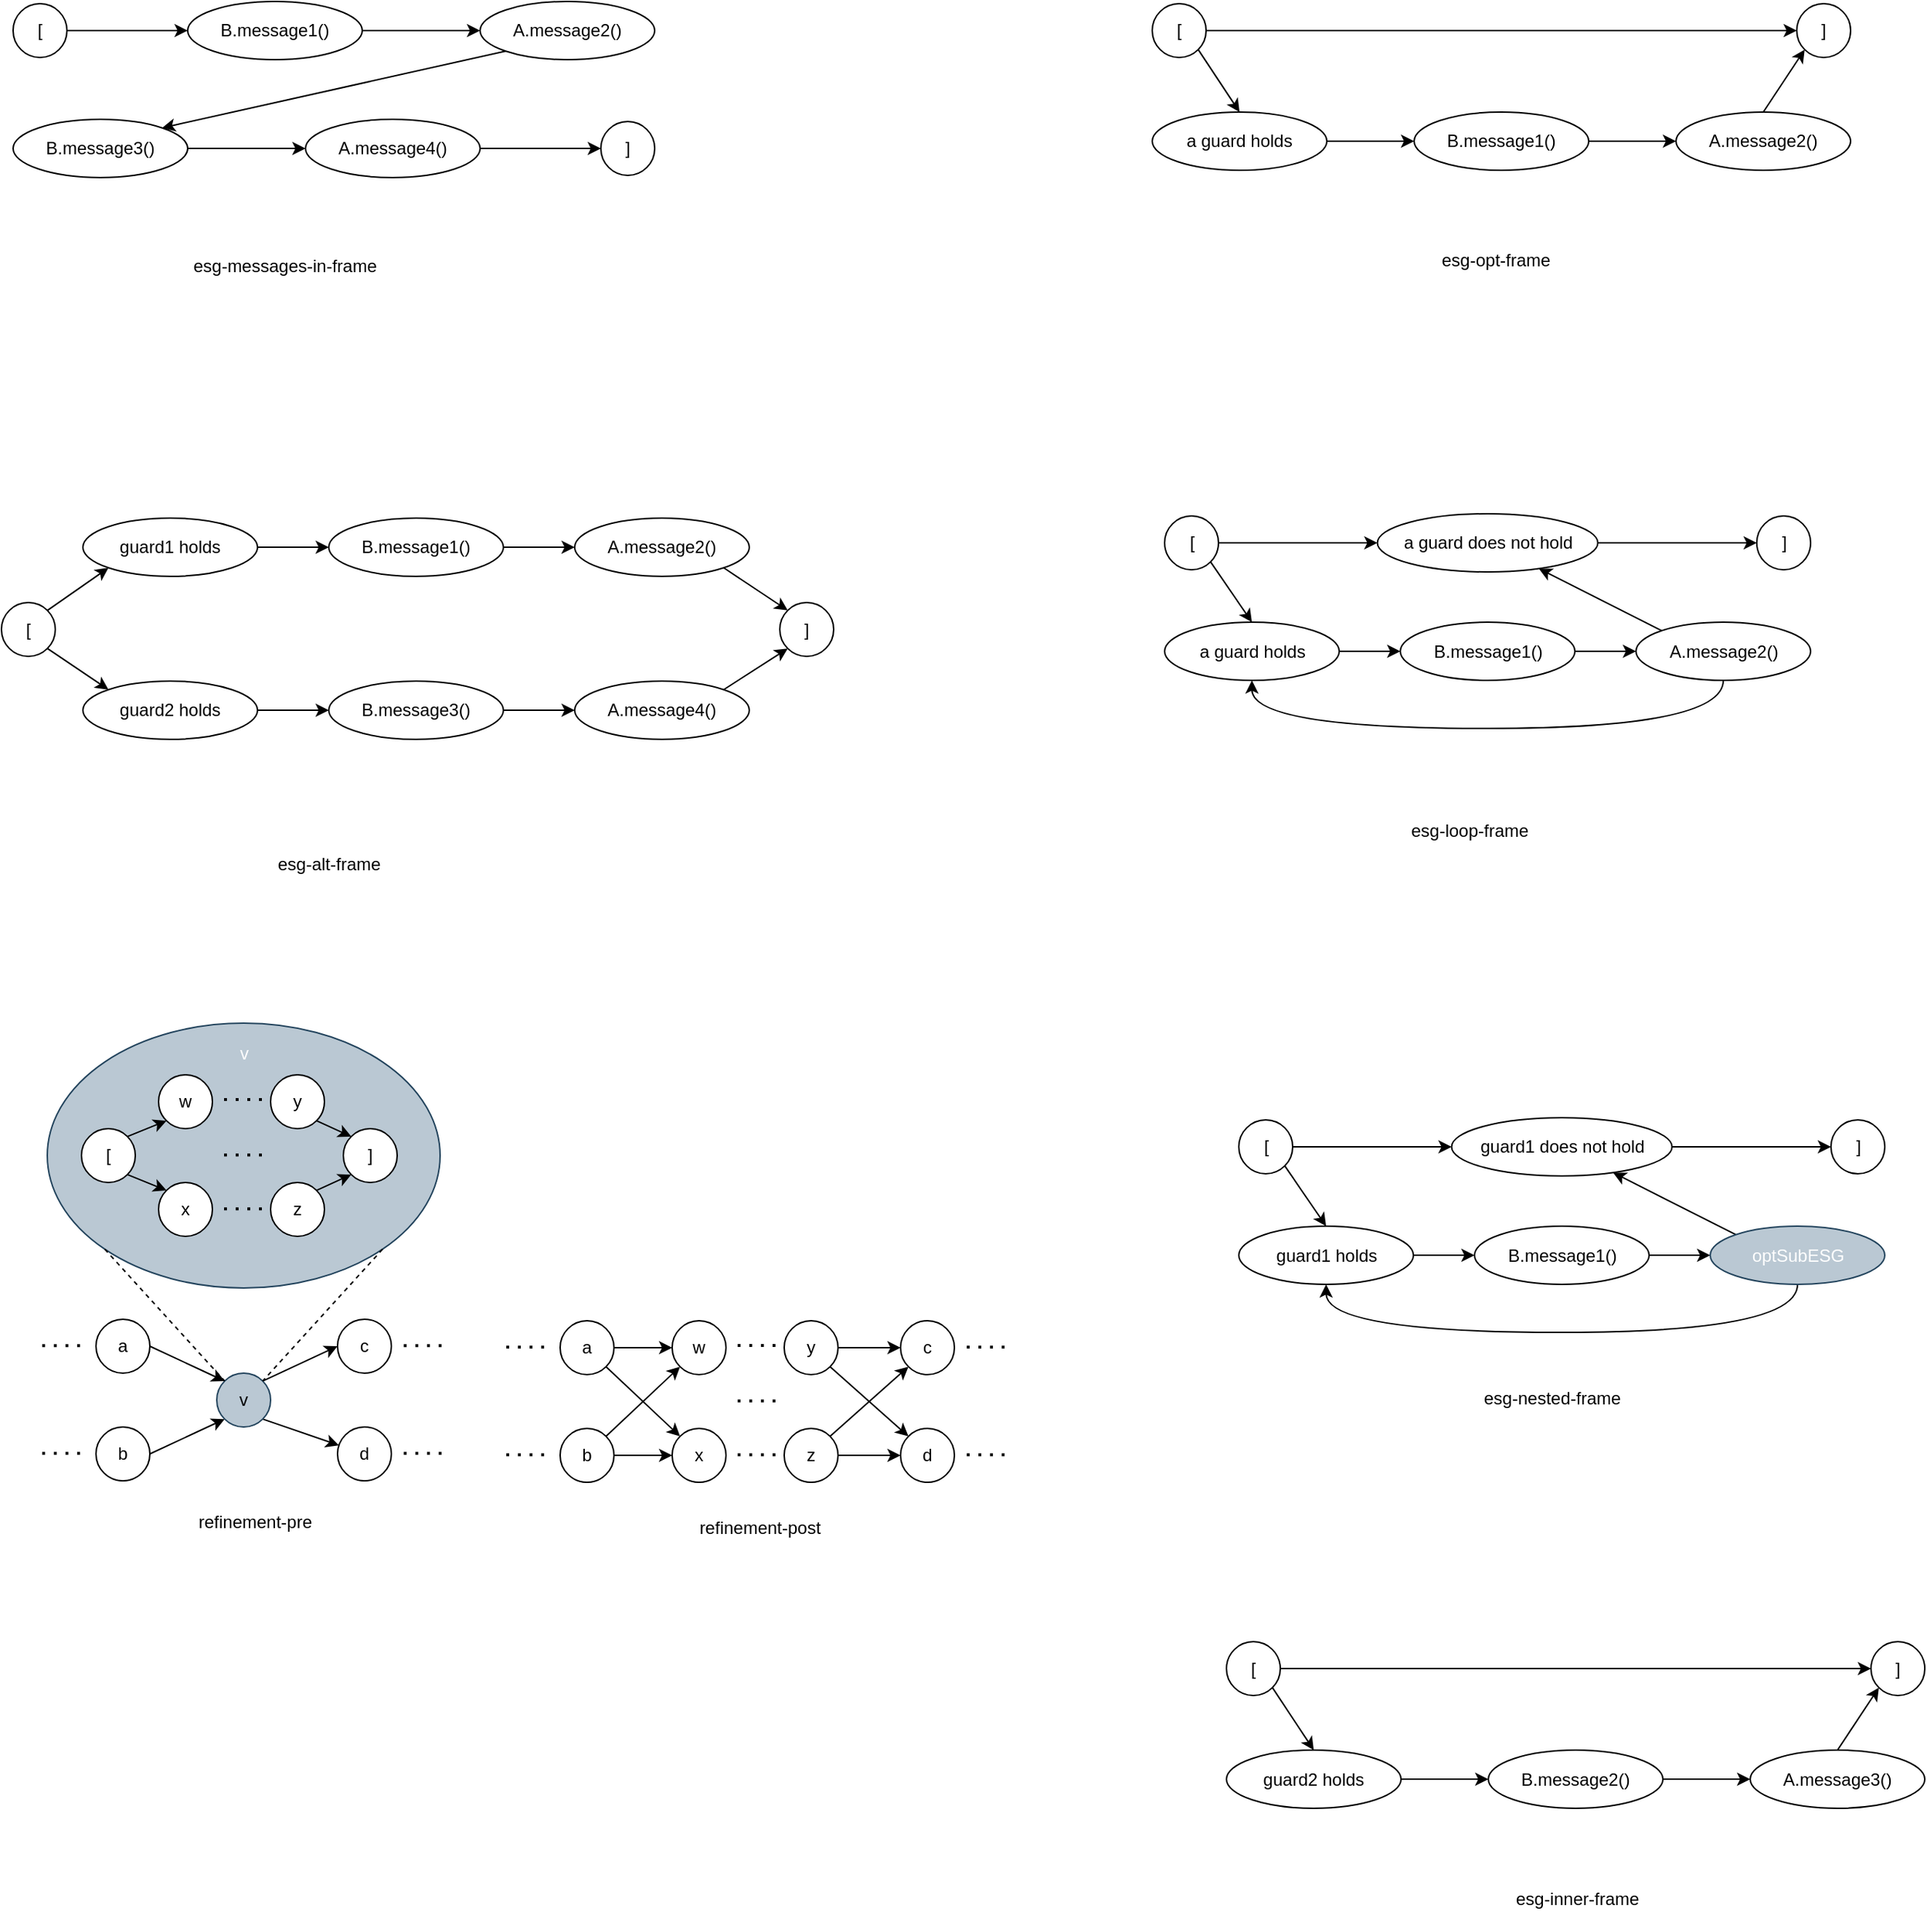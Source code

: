 <mxfile version="20.6.0" type="google"><diagram id="xDe2msgNPEMaQpunB0hj" name="Page-1"><mxGraphModel grid="0" page="1" gridSize="10" guides="1" tooltips="1" connect="1" arrows="1" fold="1" pageScale="1" pageWidth="827" pageHeight="1169" math="0" shadow="0"><root><mxCell id="0"/><mxCell id="1" parent="0"/><mxCell id="d-t4QXjtWdNlROZy9Fkx-116" value="" style="ellipse;whiteSpace=wrap;html=1;fillColor=#bac8d3;strokeColor=#23445d;" vertex="1" parent="1"><mxGeometry x="70.5" y="792" width="270" height="182" as="geometry"/></mxCell><mxCell id="d-t4QXjtWdNlROZy9Fkx-3" value="" style="edgeStyle=orthogonalEdgeStyle;rounded=0;orthogonalLoop=1;jettySize=auto;html=1;" edge="1" parent="1" source="d-t4QXjtWdNlROZy9Fkx-1" target="d-t4QXjtWdNlROZy9Fkx-2"><mxGeometry relative="1" as="geometry"/></mxCell><mxCell id="d-t4QXjtWdNlROZy9Fkx-1" value="B.message1()" style="ellipse;whiteSpace=wrap;html=1;" vertex="1" parent="1"><mxGeometry x="167" y="90" width="120" height="40" as="geometry"/></mxCell><mxCell id="d-t4QXjtWdNlROZy9Fkx-12" style="rounded=0;orthogonalLoop=1;jettySize=auto;html=1;exitX=0;exitY=1;exitDx=0;exitDy=0;entryX=1;entryY=0;entryDx=0;entryDy=0;" edge="1" parent="1" source="d-t4QXjtWdNlROZy9Fkx-2" target="d-t4QXjtWdNlROZy9Fkx-7"><mxGeometry relative="1" as="geometry"/></mxCell><mxCell id="d-t4QXjtWdNlROZy9Fkx-2" value="A.message2()" style="ellipse;whiteSpace=wrap;html=1;" vertex="1" parent="1"><mxGeometry x="368" y="90" width="120" height="40" as="geometry"/></mxCell><mxCell id="d-t4QXjtWdNlROZy9Fkx-10" value="" style="edgeStyle=orthogonalEdgeStyle;rounded=0;orthogonalLoop=1;jettySize=auto;html=1;" edge="1" parent="1" source="d-t4QXjtWdNlROZy9Fkx-7" target="d-t4QXjtWdNlROZy9Fkx-8"><mxGeometry relative="1" as="geometry"/></mxCell><mxCell id="d-t4QXjtWdNlROZy9Fkx-7" value="B.message3()" style="ellipse;whiteSpace=wrap;html=1;" vertex="1" parent="1"><mxGeometry x="47" y="171" width="120" height="40" as="geometry"/></mxCell><mxCell id="d-t4QXjtWdNlROZy9Fkx-20" value="" style="edgeStyle=none;rounded=0;orthogonalLoop=1;jettySize=auto;html=1;" edge="1" parent="1" source="d-t4QXjtWdNlROZy9Fkx-8" target="d-t4QXjtWdNlROZy9Fkx-19"><mxGeometry relative="1" as="geometry"/></mxCell><mxCell id="d-t4QXjtWdNlROZy9Fkx-8" value="A.message4()" style="ellipse;whiteSpace=wrap;html=1;" vertex="1" parent="1"><mxGeometry x="248" y="171" width="120" height="40" as="geometry"/></mxCell><mxCell id="d-t4QXjtWdNlROZy9Fkx-13" value="esg-messages-in-frame" style="text;html=1;strokeColor=none;fillColor=none;align=center;verticalAlign=middle;whiteSpace=wrap;rounded=0;" vertex="1" parent="1"><mxGeometry x="150" y="257" width="168" height="30" as="geometry"/></mxCell><mxCell id="d-t4QXjtWdNlROZy9Fkx-14" value="&lt;span style=&quot;color: rgba(0, 0, 0, 0); font-family: monospace; font-size: 0px; text-align: start;&quot;&gt;%3CmxGraphModel%3E%3Croot%3E%3CmxCell%20id%3D%220%22%2F%3E%3CmxCell%20id%3D%221%22%20parent%3D%220%22%2F%3E%3CmxCell%20id%3D%222%22%20value%3D%22esg-messages-in-frame%22%20style%3D%22text%3Bhtml%3D1%3BstrokeColor%3Dnone%3BfillColor%3Dnone%3Balign%3Dcenter%3BverticalAlign%3Dmiddle%3BwhiteSpace%3Dwrap%3Brounded%3D0%3B%22%20vertex%3D%221%22%20parent%3D%221%22%3E%3CmxGeometry%20x%3D%22150%22%20y%3D%22257%22%20width%3D%22168%22%20height%3D%2230%22%20as%3D%22geometry%22%2F%3E%3C%2FmxCell%3E%3C%2Froot%3E%3C%2FmxGraphModel%3E&lt;/span&gt;" style="text;html=1;strokeColor=none;fillColor=none;align=center;verticalAlign=middle;whiteSpace=wrap;rounded=0;" vertex="1" parent="1"><mxGeometry x="795" y="257" width="168" height="30" as="geometry"/></mxCell><mxCell id="d-t4QXjtWdNlROZy9Fkx-15" value="esg-opt-frame" style="text;whiteSpace=wrap;html=1;" vertex="1" parent="1"><mxGeometry x="1027" y="254" width="103" height="36" as="geometry"/></mxCell><mxCell id="d-t4QXjtWdNlROZy9Fkx-18" value="" style="edgeStyle=none;rounded=0;orthogonalLoop=1;jettySize=auto;html=1;" edge="1" parent="1" source="d-t4QXjtWdNlROZy9Fkx-17" target="d-t4QXjtWdNlROZy9Fkx-1"><mxGeometry relative="1" as="geometry"/></mxCell><mxCell id="d-t4QXjtWdNlROZy9Fkx-17" value="[" style="ellipse;whiteSpace=wrap;html=1;aspect=fixed;" vertex="1" parent="1"><mxGeometry x="47" y="91.5" width="37" height="37" as="geometry"/></mxCell><mxCell id="d-t4QXjtWdNlROZy9Fkx-19" value="]" style="ellipse;whiteSpace=wrap;html=1;aspect=fixed;" vertex="1" parent="1"><mxGeometry x="451" y="172.5" width="37" height="37" as="geometry"/></mxCell><mxCell id="d-t4QXjtWdNlROZy9Fkx-28" style="edgeStyle=none;rounded=0;orthogonalLoop=1;jettySize=auto;html=1;entryX=0;entryY=0.5;entryDx=0;entryDy=0;" edge="1" parent="1" source="d-t4QXjtWdNlROZy9Fkx-21" target="d-t4QXjtWdNlROZy9Fkx-27"><mxGeometry relative="1" as="geometry"/></mxCell><mxCell id="d-t4QXjtWdNlROZy9Fkx-29" style="edgeStyle=none;rounded=0;orthogonalLoop=1;jettySize=auto;html=1;exitX=1;exitY=1;exitDx=0;exitDy=0;entryX=0.5;entryY=0;entryDx=0;entryDy=0;" edge="1" parent="1" source="d-t4QXjtWdNlROZy9Fkx-21" target="d-t4QXjtWdNlROZy9Fkx-22"><mxGeometry relative="1" as="geometry"/></mxCell><mxCell id="d-t4QXjtWdNlROZy9Fkx-21" value="[" style="ellipse;whiteSpace=wrap;html=1;aspect=fixed;" vertex="1" parent="1"><mxGeometry x="830" y="91.5" width="37" height="37" as="geometry"/></mxCell><mxCell id="d-t4QXjtWdNlROZy9Fkx-24" value="" style="edgeStyle=none;rounded=0;orthogonalLoop=1;jettySize=auto;html=1;" edge="1" parent="1" source="d-t4QXjtWdNlROZy9Fkx-22" target="d-t4QXjtWdNlROZy9Fkx-23"><mxGeometry relative="1" as="geometry"/></mxCell><mxCell id="d-t4QXjtWdNlROZy9Fkx-22" value="a guard holds" style="ellipse;whiteSpace=wrap;html=1;" vertex="1" parent="1"><mxGeometry x="830" y="166" width="120" height="40" as="geometry"/></mxCell><mxCell id="d-t4QXjtWdNlROZy9Fkx-26" value="" style="edgeStyle=none;rounded=0;orthogonalLoop=1;jettySize=auto;html=1;" edge="1" parent="1" source="d-t4QXjtWdNlROZy9Fkx-23" target="d-t4QXjtWdNlROZy9Fkx-25"><mxGeometry relative="1" as="geometry"/></mxCell><mxCell id="d-t4QXjtWdNlROZy9Fkx-23" value="B.message1()" style="ellipse;whiteSpace=wrap;html=1;" vertex="1" parent="1"><mxGeometry x="1010" y="166" width="120" height="40" as="geometry"/></mxCell><mxCell id="d-t4QXjtWdNlROZy9Fkx-30" style="edgeStyle=none;rounded=0;orthogonalLoop=1;jettySize=auto;html=1;exitX=0.5;exitY=0;exitDx=0;exitDy=0;entryX=0;entryY=1;entryDx=0;entryDy=0;" edge="1" parent="1" source="d-t4QXjtWdNlROZy9Fkx-25" target="d-t4QXjtWdNlROZy9Fkx-27"><mxGeometry relative="1" as="geometry"/></mxCell><mxCell id="d-t4QXjtWdNlROZy9Fkx-25" value="A.message2()" style="ellipse;whiteSpace=wrap;html=1;" vertex="1" parent="1"><mxGeometry x="1190" y="166" width="120" height="40" as="geometry"/></mxCell><mxCell id="d-t4QXjtWdNlROZy9Fkx-27" value="]" style="ellipse;whiteSpace=wrap;html=1;aspect=fixed;" vertex="1" parent="1"><mxGeometry x="1273" y="91.5" width="37" height="37" as="geometry"/></mxCell><mxCell id="d-t4QXjtWdNlROZy9Fkx-31" value="esg-alt-frame" style="text;whiteSpace=wrap;html=1;" vertex="1" parent="1"><mxGeometry x="227" y="668.5" width="99" height="36" as="geometry"/></mxCell><mxCell id="d-t4QXjtWdNlROZy9Fkx-45" style="edgeStyle=none;rounded=0;orthogonalLoop=1;jettySize=auto;html=1;exitX=1;exitY=0;exitDx=0;exitDy=0;entryX=0;entryY=1;entryDx=0;entryDy=0;" edge="1" parent="1" source="d-t4QXjtWdNlROZy9Fkx-32" target="d-t4QXjtWdNlROZy9Fkx-33"><mxGeometry relative="1" as="geometry"/></mxCell><mxCell id="d-t4QXjtWdNlROZy9Fkx-46" style="edgeStyle=none;rounded=0;orthogonalLoop=1;jettySize=auto;html=1;exitX=1;exitY=1;exitDx=0;exitDy=0;entryX=0;entryY=0;entryDx=0;entryDy=0;" edge="1" parent="1" source="d-t4QXjtWdNlROZy9Fkx-32" target="d-t4QXjtWdNlROZy9Fkx-40"><mxGeometry relative="1" as="geometry"/></mxCell><mxCell id="d-t4QXjtWdNlROZy9Fkx-32" value="[" style="ellipse;whiteSpace=wrap;html=1;aspect=fixed;" vertex="1" parent="1"><mxGeometry x="39" y="503" width="37" height="37" as="geometry"/></mxCell><mxCell id="d-t4QXjtWdNlROZy9Fkx-37" value="" style="edgeStyle=none;rounded=0;orthogonalLoop=1;jettySize=auto;html=1;" edge="1" parent="1" source="d-t4QXjtWdNlROZy9Fkx-33" target="d-t4QXjtWdNlROZy9Fkx-34"><mxGeometry relative="1" as="geometry"/></mxCell><mxCell id="d-t4QXjtWdNlROZy9Fkx-33" value="guard1 holds" style="ellipse;whiteSpace=wrap;html=1;" vertex="1" parent="1"><mxGeometry x="95" y="445" width="120" height="40" as="geometry"/></mxCell><mxCell id="d-t4QXjtWdNlROZy9Fkx-38" value="" style="edgeStyle=none;rounded=0;orthogonalLoop=1;jettySize=auto;html=1;" edge="1" parent="1" source="d-t4QXjtWdNlROZy9Fkx-34" target="d-t4QXjtWdNlROZy9Fkx-35"><mxGeometry relative="1" as="geometry"/></mxCell><mxCell id="d-t4QXjtWdNlROZy9Fkx-34" value="B.message1()" style="ellipse;whiteSpace=wrap;html=1;" vertex="1" parent="1"><mxGeometry x="264" y="445" width="120" height="40" as="geometry"/></mxCell><mxCell id="d-t4QXjtWdNlROZy9Fkx-48" style="edgeStyle=none;rounded=0;orthogonalLoop=1;jettySize=auto;html=1;exitX=1;exitY=1;exitDx=0;exitDy=0;entryX=0;entryY=0;entryDx=0;entryDy=0;" edge="1" parent="1" source="d-t4QXjtWdNlROZy9Fkx-35" target="d-t4QXjtWdNlROZy9Fkx-44"><mxGeometry relative="1" as="geometry"/></mxCell><mxCell id="d-t4QXjtWdNlROZy9Fkx-35" value="A.message2()" style="ellipse;whiteSpace=wrap;html=1;" vertex="1" parent="1"><mxGeometry x="433" y="445" width="120" height="40" as="geometry"/></mxCell><mxCell id="d-t4QXjtWdNlROZy9Fkx-39" value="" style="edgeStyle=none;rounded=0;orthogonalLoop=1;jettySize=auto;html=1;" edge="1" parent="1" source="d-t4QXjtWdNlROZy9Fkx-40" target="d-t4QXjtWdNlROZy9Fkx-42"><mxGeometry relative="1" as="geometry"/></mxCell><mxCell id="d-t4QXjtWdNlROZy9Fkx-40" value="guard2 holds" style="ellipse;whiteSpace=wrap;html=1;" vertex="1" parent="1"><mxGeometry x="95" y="557" width="120" height="40" as="geometry"/></mxCell><mxCell id="d-t4QXjtWdNlROZy9Fkx-41" value="" style="edgeStyle=none;rounded=0;orthogonalLoop=1;jettySize=auto;html=1;" edge="1" parent="1" source="d-t4QXjtWdNlROZy9Fkx-42" target="d-t4QXjtWdNlROZy9Fkx-43"><mxGeometry relative="1" as="geometry"/></mxCell><mxCell id="d-t4QXjtWdNlROZy9Fkx-42" value="B.message3()" style="ellipse;whiteSpace=wrap;html=1;" vertex="1" parent="1"><mxGeometry x="264" y="557" width="120" height="40" as="geometry"/></mxCell><mxCell id="d-t4QXjtWdNlROZy9Fkx-47" style="edgeStyle=none;rounded=0;orthogonalLoop=1;jettySize=auto;html=1;exitX=1;exitY=0;exitDx=0;exitDy=0;entryX=0;entryY=1;entryDx=0;entryDy=0;" edge="1" parent="1" source="d-t4QXjtWdNlROZy9Fkx-43" target="d-t4QXjtWdNlROZy9Fkx-44"><mxGeometry relative="1" as="geometry"/></mxCell><mxCell id="d-t4QXjtWdNlROZy9Fkx-43" value="A.message4()" style="ellipse;whiteSpace=wrap;html=1;" vertex="1" parent="1"><mxGeometry x="433" y="557" width="120" height="40" as="geometry"/></mxCell><mxCell id="d-t4QXjtWdNlROZy9Fkx-44" value="]" style="ellipse;whiteSpace=wrap;html=1;aspect=fixed;" vertex="1" parent="1"><mxGeometry x="574" y="503" width="37" height="37" as="geometry"/></mxCell><mxCell id="d-t4QXjtWdNlROZy9Fkx-53" value="esg-loop-frame" style="text;whiteSpace=wrap;html=1;" vertex="1" parent="1"><mxGeometry x="1006" y="646" width="109" height="36" as="geometry"/></mxCell><mxCell id="d-t4QXjtWdNlROZy9Fkx-68" value="esg-nested-frame" style="text;whiteSpace=wrap;html=1;" vertex="1" parent="1"><mxGeometry x="1056" y="1035.5" width="122" height="36" as="geometry"/></mxCell><mxCell id="d-t4QXjtWdNlROZy9Fkx-69" value="" style="edgeStyle=none;rounded=0;orthogonalLoop=1;jettySize=auto;html=1;" edge="1" parent="1" source="d-t4QXjtWdNlROZy9Fkx-71" target="d-t4QXjtWdNlROZy9Fkx-73"><mxGeometry relative="1" as="geometry"/></mxCell><mxCell id="d-t4QXjtWdNlROZy9Fkx-82" style="rounded=0;orthogonalLoop=1;jettySize=auto;html=1;exitX=1;exitY=1;exitDx=0;exitDy=0;entryX=0.5;entryY=0;entryDx=0;entryDy=0;" edge="1" parent="1" source="d-t4QXjtWdNlROZy9Fkx-71" target="d-t4QXjtWdNlROZy9Fkx-76"><mxGeometry relative="1" as="geometry"/></mxCell><mxCell id="d-t4QXjtWdNlROZy9Fkx-71" value="[" style="ellipse;whiteSpace=wrap;html=1;aspect=fixed;" vertex="1" parent="1"><mxGeometry x="889.5" y="858.5" width="37" height="37" as="geometry"/></mxCell><mxCell id="d-t4QXjtWdNlROZy9Fkx-72" value="" style="edgeStyle=none;rounded=0;orthogonalLoop=1;jettySize=auto;html=1;" edge="1" parent="1" source="d-t4QXjtWdNlROZy9Fkx-73" target="d-t4QXjtWdNlROZy9Fkx-74"><mxGeometry relative="1" as="geometry"/></mxCell><mxCell id="d-t4QXjtWdNlROZy9Fkx-73" value="guard1 does not hold" style="ellipse;whiteSpace=wrap;html=1;" vertex="1" parent="1"><mxGeometry x="1035.75" y="857" width="151.5" height="40" as="geometry"/></mxCell><mxCell id="d-t4QXjtWdNlROZy9Fkx-74" value="]" style="ellipse;whiteSpace=wrap;html=1;aspect=fixed;" vertex="1" parent="1"><mxGeometry x="1296.5" y="858.5" width="37" height="37" as="geometry"/></mxCell><mxCell id="d-t4QXjtWdNlROZy9Fkx-75" value="" style="edgeStyle=none;rounded=0;orthogonalLoop=1;jettySize=auto;html=1;" edge="1" parent="1" source="d-t4QXjtWdNlROZy9Fkx-76" target="d-t4QXjtWdNlROZy9Fkx-78"><mxGeometry relative="1" as="geometry"/></mxCell><mxCell id="d-t4QXjtWdNlROZy9Fkx-76" value="guard1 holds" style="ellipse;whiteSpace=wrap;html=1;" vertex="1" parent="1"><mxGeometry x="889.5" y="931.5" width="120" height="40" as="geometry"/></mxCell><mxCell id="d-t4QXjtWdNlROZy9Fkx-77" value="" style="edgeStyle=none;rounded=0;orthogonalLoop=1;jettySize=auto;html=1;" edge="1" parent="1" source="d-t4QXjtWdNlROZy9Fkx-78" target="d-t4QXjtWdNlROZy9Fkx-81"><mxGeometry relative="1" as="geometry"/></mxCell><mxCell id="d-t4QXjtWdNlROZy9Fkx-78" value="B.message1()" style="ellipse;whiteSpace=wrap;html=1;" vertex="1" parent="1"><mxGeometry x="1051.5" y="931.5" width="120" height="40" as="geometry"/></mxCell><mxCell id="d-t4QXjtWdNlROZy9Fkx-79" style="edgeStyle=none;rounded=0;orthogonalLoop=1;jettySize=auto;html=1;exitX=0;exitY=0;exitDx=0;exitDy=0;" edge="1" parent="1" source="d-t4QXjtWdNlROZy9Fkx-81" target="d-t4QXjtWdNlROZy9Fkx-73"><mxGeometry relative="1" as="geometry"/></mxCell><mxCell id="d-t4QXjtWdNlROZy9Fkx-80" style="edgeStyle=orthogonalEdgeStyle;curved=1;rounded=0;orthogonalLoop=1;jettySize=auto;html=1;exitX=0.5;exitY=1;exitDx=0;exitDy=0;entryX=0.5;entryY=1;entryDx=0;entryDy=0;" edge="1" parent="1" source="d-t4QXjtWdNlROZy9Fkx-81" target="d-t4QXjtWdNlROZy9Fkx-76"><mxGeometry relative="1" as="geometry"><Array as="points"><mxPoint x="1273.5" y="1004.5"/><mxPoint x="949.5" y="1004.5"/></Array></mxGeometry></mxCell><mxCell id="d-t4QXjtWdNlROZy9Fkx-81" value="optSubESG" style="ellipse;whiteSpace=wrap;html=1;fillColor=#bac8d3;strokeColor=#23445d;fontColor=#FFFFFF;" vertex="1" parent="1"><mxGeometry x="1213.5" y="931.5" width="120" height="40" as="geometry"/></mxCell><mxCell id="d-t4QXjtWdNlROZy9Fkx-83" value="" style="edgeStyle=none;rounded=0;orthogonalLoop=1;jettySize=auto;html=1;" edge="1" parent="1" source="d-t4QXjtWdNlROZy9Fkx-85" target="d-t4QXjtWdNlROZy9Fkx-87"><mxGeometry relative="1" as="geometry"/></mxCell><mxCell id="d-t4QXjtWdNlROZy9Fkx-84" style="rounded=0;orthogonalLoop=1;jettySize=auto;html=1;exitX=1;exitY=1;exitDx=0;exitDy=0;entryX=0.5;entryY=0;entryDx=0;entryDy=0;" edge="1" parent="1" source="d-t4QXjtWdNlROZy9Fkx-85" target="d-t4QXjtWdNlROZy9Fkx-90"><mxGeometry relative="1" as="geometry"/></mxCell><mxCell id="d-t4QXjtWdNlROZy9Fkx-85" value="[" style="ellipse;whiteSpace=wrap;html=1;aspect=fixed;" vertex="1" parent="1"><mxGeometry x="838.5" y="443.5" width="37" height="37" as="geometry"/></mxCell><mxCell id="d-t4QXjtWdNlROZy9Fkx-86" value="" style="edgeStyle=none;rounded=0;orthogonalLoop=1;jettySize=auto;html=1;" edge="1" parent="1" source="d-t4QXjtWdNlROZy9Fkx-87" target="d-t4QXjtWdNlROZy9Fkx-88"><mxGeometry relative="1" as="geometry"/></mxCell><mxCell id="d-t4QXjtWdNlROZy9Fkx-87" value="a guard does not hold" style="ellipse;whiteSpace=wrap;html=1;" vertex="1" parent="1"><mxGeometry x="984.75" y="442" width="151.5" height="40" as="geometry"/></mxCell><mxCell id="d-t4QXjtWdNlROZy9Fkx-88" value="]" style="ellipse;whiteSpace=wrap;html=1;aspect=fixed;" vertex="1" parent="1"><mxGeometry x="1245.5" y="443.5" width="37" height="37" as="geometry"/></mxCell><mxCell id="d-t4QXjtWdNlROZy9Fkx-89" value="" style="edgeStyle=none;rounded=0;orthogonalLoop=1;jettySize=auto;html=1;" edge="1" parent="1" source="d-t4QXjtWdNlROZy9Fkx-90" target="d-t4QXjtWdNlROZy9Fkx-92"><mxGeometry relative="1" as="geometry"/></mxCell><mxCell id="d-t4QXjtWdNlROZy9Fkx-90" value="a guard holds" style="ellipse;whiteSpace=wrap;html=1;" vertex="1" parent="1"><mxGeometry x="838.5" y="516.5" width="120" height="40" as="geometry"/></mxCell><mxCell id="d-t4QXjtWdNlROZy9Fkx-91" value="" style="edgeStyle=none;rounded=0;orthogonalLoop=1;jettySize=auto;html=1;" edge="1" parent="1" source="d-t4QXjtWdNlROZy9Fkx-92" target="d-t4QXjtWdNlROZy9Fkx-95"><mxGeometry relative="1" as="geometry"/></mxCell><mxCell id="d-t4QXjtWdNlROZy9Fkx-92" value="B.message1()" style="ellipse;whiteSpace=wrap;html=1;" vertex="1" parent="1"><mxGeometry x="1000.5" y="516.5" width="120" height="40" as="geometry"/></mxCell><mxCell id="d-t4QXjtWdNlROZy9Fkx-93" style="edgeStyle=none;rounded=0;orthogonalLoop=1;jettySize=auto;html=1;exitX=0;exitY=0;exitDx=0;exitDy=0;" edge="1" parent="1" source="d-t4QXjtWdNlROZy9Fkx-95" target="d-t4QXjtWdNlROZy9Fkx-87"><mxGeometry relative="1" as="geometry"/></mxCell><mxCell id="d-t4QXjtWdNlROZy9Fkx-94" style="edgeStyle=orthogonalEdgeStyle;curved=1;rounded=0;orthogonalLoop=1;jettySize=auto;html=1;exitX=0.5;exitY=1;exitDx=0;exitDy=0;entryX=0.5;entryY=1;entryDx=0;entryDy=0;" edge="1" parent="1" source="d-t4QXjtWdNlROZy9Fkx-95" target="d-t4QXjtWdNlROZy9Fkx-90"><mxGeometry relative="1" as="geometry"><Array as="points"><mxPoint x="1222.5" y="589.5"/><mxPoint x="898.5" y="589.5"/></Array></mxGeometry></mxCell><mxCell id="d-t4QXjtWdNlROZy9Fkx-95" value="A.message2()" style="ellipse;whiteSpace=wrap;html=1;" vertex="1" parent="1"><mxGeometry x="1162.5" y="516.5" width="120" height="40" as="geometry"/></mxCell><mxCell id="d-t4QXjtWdNlROZy9Fkx-117" style="edgeStyle=none;rounded=0;orthogonalLoop=1;jettySize=auto;html=1;exitX=1;exitY=0.5;exitDx=0;exitDy=0;entryX=0;entryY=0;entryDx=0;entryDy=0;fontColor=#FFFFFF;" edge="1" parent="1" source="d-t4QXjtWdNlROZy9Fkx-96" target="d-t4QXjtWdNlROZy9Fkx-98"><mxGeometry relative="1" as="geometry"/></mxCell><mxCell id="d-t4QXjtWdNlROZy9Fkx-96" value="a" style="ellipse;whiteSpace=wrap;html=1;aspect=fixed;" vertex="1" parent="1"><mxGeometry x="104" y="995.5" width="37" height="37" as="geometry"/></mxCell><mxCell id="d-t4QXjtWdNlROZy9Fkx-118" style="edgeStyle=none;rounded=0;orthogonalLoop=1;jettySize=auto;html=1;exitX=1;exitY=0.5;exitDx=0;exitDy=0;entryX=0;entryY=1;entryDx=0;entryDy=0;fontColor=#FFFFFF;" edge="1" parent="1" source="d-t4QXjtWdNlROZy9Fkx-97" target="d-t4QXjtWdNlROZy9Fkx-98"><mxGeometry relative="1" as="geometry"/></mxCell><mxCell id="d-t4QXjtWdNlROZy9Fkx-97" value="b" style="ellipse;whiteSpace=wrap;html=1;aspect=fixed;" vertex="1" parent="1"><mxGeometry x="104" y="1069.5" width="37" height="37" as="geometry"/></mxCell><mxCell id="d-t4QXjtWdNlROZy9Fkx-119" style="edgeStyle=none;rounded=0;orthogonalLoop=1;jettySize=auto;html=1;exitX=1;exitY=0;exitDx=0;exitDy=0;entryX=0;entryY=0.5;entryDx=0;entryDy=0;fontColor=#FFFFFF;" edge="1" parent="1" source="d-t4QXjtWdNlROZy9Fkx-98" target="d-t4QXjtWdNlROZy9Fkx-99"><mxGeometry relative="1" as="geometry"/></mxCell><mxCell id="d-t4QXjtWdNlROZy9Fkx-120" style="edgeStyle=none;rounded=0;orthogonalLoop=1;jettySize=auto;html=1;exitX=1;exitY=1;exitDx=0;exitDy=0;fontColor=#FFFFFF;" edge="1" parent="1" source="d-t4QXjtWdNlROZy9Fkx-98" target="d-t4QXjtWdNlROZy9Fkx-100"><mxGeometry relative="1" as="geometry"/></mxCell><mxCell id="d-t4QXjtWdNlROZy9Fkx-98" value="v" style="ellipse;whiteSpace=wrap;html=1;aspect=fixed;fillColor=#bac8d3;strokeColor=#23445d;" vertex="1" parent="1"><mxGeometry x="187" y="1032.5" width="37" height="37" as="geometry"/></mxCell><mxCell id="d-t4QXjtWdNlROZy9Fkx-99" value="c" style="ellipse;whiteSpace=wrap;html=1;aspect=fixed;" vertex="1" parent="1"><mxGeometry x="270" y="995.5" width="37" height="37" as="geometry"/></mxCell><mxCell id="d-t4QXjtWdNlROZy9Fkx-100" value="d" style="ellipse;whiteSpace=wrap;html=1;aspect=fixed;" vertex="1" parent="1"><mxGeometry x="270" y="1069.5" width="37" height="37" as="geometry"/></mxCell><mxCell id="d-t4QXjtWdNlROZy9Fkx-101" value="w" style="ellipse;whiteSpace=wrap;html=1;aspect=fixed;" vertex="1" parent="1"><mxGeometry x="147" y="827.5" width="37" height="37" as="geometry"/></mxCell><mxCell id="d-t4QXjtWdNlROZy9Fkx-102" value="x" style="ellipse;whiteSpace=wrap;html=1;aspect=fixed;" vertex="1" parent="1"><mxGeometry x="147" y="901.5" width="37" height="37" as="geometry"/></mxCell><mxCell id="d-t4QXjtWdNlROZy9Fkx-104" style="edgeStyle=none;rounded=0;orthogonalLoop=1;jettySize=auto;html=1;exitX=1;exitY=0;exitDx=0;exitDy=0;entryX=0;entryY=1;entryDx=0;entryDy=0;fontColor=#FFFFFF;" edge="1" parent="1" source="d-t4QXjtWdNlROZy9Fkx-103" target="d-t4QXjtWdNlROZy9Fkx-101"><mxGeometry relative="1" as="geometry"/></mxCell><mxCell id="d-t4QXjtWdNlROZy9Fkx-105" style="edgeStyle=none;rounded=0;orthogonalLoop=1;jettySize=auto;html=1;exitX=1;exitY=1;exitDx=0;exitDy=0;entryX=0;entryY=0;entryDx=0;entryDy=0;fontColor=#FFFFFF;" edge="1" parent="1" source="d-t4QXjtWdNlROZy9Fkx-103" target="d-t4QXjtWdNlROZy9Fkx-102"><mxGeometry relative="1" as="geometry"/></mxCell><mxCell id="d-t4QXjtWdNlROZy9Fkx-103" value="[" style="ellipse;whiteSpace=wrap;html=1;aspect=fixed;" vertex="1" parent="1"><mxGeometry x="94" y="864.5" width="37" height="37" as="geometry"/></mxCell><mxCell id="d-t4QXjtWdNlROZy9Fkx-111" style="edgeStyle=none;rounded=0;orthogonalLoop=1;jettySize=auto;html=1;exitX=1;exitY=1;exitDx=0;exitDy=0;entryX=0;entryY=0;entryDx=0;entryDy=0;fontColor=#FFFFFF;" edge="1" parent="1" source="d-t4QXjtWdNlROZy9Fkx-106" target="d-t4QXjtWdNlROZy9Fkx-110"><mxGeometry relative="1" as="geometry"/></mxCell><mxCell id="d-t4QXjtWdNlROZy9Fkx-106" value="y" style="ellipse;whiteSpace=wrap;html=1;aspect=fixed;" vertex="1" parent="1"><mxGeometry x="224" y="827.5" width="37" height="37" as="geometry"/></mxCell><mxCell id="d-t4QXjtWdNlROZy9Fkx-112" style="edgeStyle=none;rounded=0;orthogonalLoop=1;jettySize=auto;html=1;exitX=1;exitY=0;exitDx=0;exitDy=0;entryX=0;entryY=1;entryDx=0;entryDy=0;fontColor=#FFFFFF;" edge="1" parent="1" source="d-t4QXjtWdNlROZy9Fkx-107" target="d-t4QXjtWdNlROZy9Fkx-110"><mxGeometry relative="1" as="geometry"/></mxCell><mxCell id="d-t4QXjtWdNlROZy9Fkx-107" value="z" style="ellipse;whiteSpace=wrap;html=1;aspect=fixed;" vertex="1" parent="1"><mxGeometry x="224" y="901.5" width="37" height="37" as="geometry"/></mxCell><mxCell id="d-t4QXjtWdNlROZy9Fkx-110" value="]" style="ellipse;whiteSpace=wrap;html=1;aspect=fixed;" vertex="1" parent="1"><mxGeometry x="274" y="864.5" width="37" height="37" as="geometry"/></mxCell><mxCell id="d-t4QXjtWdNlROZy9Fkx-113" value="" style="endArrow=none;dashed=1;html=1;dashPattern=1 3;strokeWidth=2;rounded=0;fontColor=#FFFFFF;" edge="1" parent="1"><mxGeometry width="50" height="50" relative="1" as="geometry"><mxPoint x="192" y="844.5" as="sourcePoint"/><mxPoint x="219" y="844.5" as="targetPoint"/></mxGeometry></mxCell><mxCell id="d-t4QXjtWdNlROZy9Fkx-114" value="" style="endArrow=none;dashed=1;html=1;dashPattern=1 3;strokeWidth=2;rounded=0;fontColor=#FFFFFF;" edge="1" parent="1"><mxGeometry width="50" height="50" relative="1" as="geometry"><mxPoint x="192" y="919.58" as="sourcePoint"/><mxPoint x="219" y="919.58" as="targetPoint"/></mxGeometry></mxCell><mxCell id="d-t4QXjtWdNlROZy9Fkx-115" value="" style="endArrow=none;dashed=1;html=1;dashPattern=1 3;strokeWidth=2;rounded=0;fontColor=#FFFFFF;" edge="1" parent="1"><mxGeometry width="50" height="50" relative="1" as="geometry"><mxPoint x="192" y="882.58" as="sourcePoint"/><mxPoint x="219" y="882.58" as="targetPoint"/></mxGeometry></mxCell><mxCell id="d-t4QXjtWdNlROZy9Fkx-121" value="" style="endArrow=none;dashed=1;html=1;dashPattern=1 3;strokeWidth=2;rounded=0;fontColor=#FFFFFF;" edge="1" parent="1"><mxGeometry width="50" height="50" relative="1" as="geometry"><mxPoint x="67" y="1013.58" as="sourcePoint"/><mxPoint x="94" y="1013.58" as="targetPoint"/></mxGeometry></mxCell><mxCell id="d-t4QXjtWdNlROZy9Fkx-122" value="" style="endArrow=none;dashed=1;html=1;dashPattern=1 3;strokeWidth=2;rounded=0;fontColor=#FFFFFF;" edge="1" parent="1"><mxGeometry width="50" height="50" relative="1" as="geometry"><mxPoint x="67" y="1087.58" as="sourcePoint"/><mxPoint x="94" y="1087.58" as="targetPoint"/></mxGeometry></mxCell><mxCell id="d-t4QXjtWdNlROZy9Fkx-123" value="" style="endArrow=none;dashed=1;html=1;dashPattern=1 3;strokeWidth=2;rounded=0;fontColor=#FFFFFF;" edge="1" parent="1"><mxGeometry width="50" height="50" relative="1" as="geometry"><mxPoint x="315.5" y="1013.58" as="sourcePoint"/><mxPoint x="342.5" y="1013.58" as="targetPoint"/></mxGeometry></mxCell><mxCell id="d-t4QXjtWdNlROZy9Fkx-124" value="" style="endArrow=none;dashed=1;html=1;dashPattern=1 3;strokeWidth=2;rounded=0;fontColor=#FFFFFF;" edge="1" parent="1"><mxGeometry width="50" height="50" relative="1" as="geometry"><mxPoint x="315.5" y="1087.58" as="sourcePoint"/><mxPoint x="342.5" y="1087.58" as="targetPoint"/></mxGeometry></mxCell><mxCell id="d-t4QXjtWdNlROZy9Fkx-125" value="v" style="text;html=1;strokeColor=none;fillColor=none;align=center;verticalAlign=middle;whiteSpace=wrap;rounded=0;fontColor=#FFFFFF;" vertex="1" parent="1"><mxGeometry x="175.5" y="797.5" width="60" height="30" as="geometry"/></mxCell><mxCell id="d-t4QXjtWdNlROZy9Fkx-126" value="" style="endArrow=none;dashed=1;html=1;rounded=0;fontColor=#FFFFFF;entryX=0;entryY=0;entryDx=0;entryDy=0;exitX=0;exitY=1;exitDx=0;exitDy=0;" edge="1" parent="1" source="d-t4QXjtWdNlROZy9Fkx-116" target="d-t4QXjtWdNlROZy9Fkx-98"><mxGeometry width="50" height="50" relative="1" as="geometry"><mxPoint x="156" y="1192.5" as="sourcePoint"/><mxPoint x="206" y="1142.5" as="targetPoint"/></mxGeometry></mxCell><mxCell id="d-t4QXjtWdNlROZy9Fkx-127" value="" style="endArrow=none;dashed=1;html=1;rounded=0;fontColor=#FFFFFF;entryX=1;entryY=0;entryDx=0;entryDy=0;exitX=1;exitY=1;exitDx=0;exitDy=0;" edge="1" parent="1" source="d-t4QXjtWdNlROZy9Fkx-116" target="d-t4QXjtWdNlROZy9Fkx-98"><mxGeometry width="50" height="50" relative="1" as="geometry"><mxPoint x="119.953" y="1159.712" as="sourcePoint"/><mxPoint x="202.419" y="1074.081" as="targetPoint"/></mxGeometry></mxCell><mxCell id="d-t4QXjtWdNlROZy9Fkx-160" style="edgeStyle=none;rounded=0;orthogonalLoop=1;jettySize=auto;html=1;exitX=1;exitY=0.5;exitDx=0;exitDy=0;entryX=0;entryY=0.5;entryDx=0;entryDy=0;fontColor=#FFFFFF;" edge="1" parent="1" source="d-t4QXjtWdNlROZy9Fkx-130" target="d-t4QXjtWdNlROZy9Fkx-138"><mxGeometry relative="1" as="geometry"/></mxCell><mxCell id="d-t4QXjtWdNlROZy9Fkx-163" style="edgeStyle=none;rounded=0;orthogonalLoop=1;jettySize=auto;html=1;exitX=1;exitY=1;exitDx=0;exitDy=0;entryX=0;entryY=0;entryDx=0;entryDy=0;fontColor=#FFFFFF;" edge="1" parent="1" source="d-t4QXjtWdNlROZy9Fkx-130" target="d-t4QXjtWdNlROZy9Fkx-139"><mxGeometry relative="1" as="geometry"/></mxCell><mxCell id="d-t4QXjtWdNlROZy9Fkx-130" value="a" style="ellipse;whiteSpace=wrap;html=1;aspect=fixed;" vertex="1" parent="1"><mxGeometry x="423" y="996.5" width="37" height="37" as="geometry"/></mxCell><mxCell id="d-t4QXjtWdNlROZy9Fkx-161" style="edgeStyle=none;rounded=0;orthogonalLoop=1;jettySize=auto;html=1;exitX=1;exitY=0.5;exitDx=0;exitDy=0;entryX=0;entryY=0.5;entryDx=0;entryDy=0;fontColor=#FFFFFF;" edge="1" parent="1" source="d-t4QXjtWdNlROZy9Fkx-132" target="d-t4QXjtWdNlROZy9Fkx-139"><mxGeometry relative="1" as="geometry"/></mxCell><mxCell id="d-t4QXjtWdNlROZy9Fkx-162" style="edgeStyle=none;rounded=0;orthogonalLoop=1;jettySize=auto;html=1;exitX=1;exitY=0;exitDx=0;exitDy=0;entryX=0;entryY=1;entryDx=0;entryDy=0;fontColor=#FFFFFF;" edge="1" parent="1" source="d-t4QXjtWdNlROZy9Fkx-132" target="d-t4QXjtWdNlROZy9Fkx-138"><mxGeometry relative="1" as="geometry"/></mxCell><mxCell id="d-t4QXjtWdNlROZy9Fkx-132" value="b" style="ellipse;whiteSpace=wrap;html=1;aspect=fixed;" vertex="1" parent="1"><mxGeometry x="423" y="1070.5" width="37" height="37" as="geometry"/></mxCell><mxCell id="d-t4QXjtWdNlROZy9Fkx-136" value="c" style="ellipse;whiteSpace=wrap;html=1;aspect=fixed;" vertex="1" parent="1"><mxGeometry x="657" y="996.5" width="37" height="37" as="geometry"/></mxCell><mxCell id="d-t4QXjtWdNlROZy9Fkx-137" value="d" style="ellipse;whiteSpace=wrap;html=1;aspect=fixed;" vertex="1" parent="1"><mxGeometry x="657" y="1070.5" width="37" height="37" as="geometry"/></mxCell><mxCell id="d-t4QXjtWdNlROZy9Fkx-138" value="w" style="ellipse;whiteSpace=wrap;html=1;aspect=fixed;" vertex="1" parent="1"><mxGeometry x="500" y="996.5" width="37" height="37" as="geometry"/></mxCell><mxCell id="d-t4QXjtWdNlROZy9Fkx-139" value="x" style="ellipse;whiteSpace=wrap;html=1;aspect=fixed;" vertex="1" parent="1"><mxGeometry x="500" y="1070.5" width="37" height="37" as="geometry"/></mxCell><mxCell id="d-t4QXjtWdNlROZy9Fkx-166" style="edgeStyle=none;rounded=0;orthogonalLoop=1;jettySize=auto;html=1;exitX=1;exitY=0.5;exitDx=0;exitDy=0;entryX=0;entryY=0.5;entryDx=0;entryDy=0;fontColor=#FFFFFF;" edge="1" parent="1" source="d-t4QXjtWdNlROZy9Fkx-144" target="d-t4QXjtWdNlROZy9Fkx-136"><mxGeometry relative="1" as="geometry"/></mxCell><mxCell id="d-t4QXjtWdNlROZy9Fkx-167" style="edgeStyle=none;rounded=0;orthogonalLoop=1;jettySize=auto;html=1;exitX=1;exitY=1;exitDx=0;exitDy=0;entryX=0;entryY=0;entryDx=0;entryDy=0;fontColor=#FFFFFF;" edge="1" parent="1" source="d-t4QXjtWdNlROZy9Fkx-144" target="d-t4QXjtWdNlROZy9Fkx-137"><mxGeometry relative="1" as="geometry"/></mxCell><mxCell id="d-t4QXjtWdNlROZy9Fkx-144" value="y" style="ellipse;whiteSpace=wrap;html=1;aspect=fixed;" vertex="1" parent="1"><mxGeometry x="577" y="996.5" width="37" height="37" as="geometry"/></mxCell><mxCell id="d-t4QXjtWdNlROZy9Fkx-164" style="edgeStyle=none;rounded=0;orthogonalLoop=1;jettySize=auto;html=1;exitX=1;exitY=0.5;exitDx=0;exitDy=0;entryX=0;entryY=0.5;entryDx=0;entryDy=0;fontColor=#FFFFFF;" edge="1" parent="1" source="d-t4QXjtWdNlROZy9Fkx-146" target="d-t4QXjtWdNlROZy9Fkx-137"><mxGeometry relative="1" as="geometry"/></mxCell><mxCell id="d-t4QXjtWdNlROZy9Fkx-165" style="edgeStyle=none;rounded=0;orthogonalLoop=1;jettySize=auto;html=1;exitX=1;exitY=0;exitDx=0;exitDy=0;entryX=0;entryY=1;entryDx=0;entryDy=0;fontColor=#FFFFFF;" edge="1" parent="1" source="d-t4QXjtWdNlROZy9Fkx-146" target="d-t4QXjtWdNlROZy9Fkx-136"><mxGeometry relative="1" as="geometry"/></mxCell><mxCell id="d-t4QXjtWdNlROZy9Fkx-146" value="z" style="ellipse;whiteSpace=wrap;html=1;aspect=fixed;" vertex="1" parent="1"><mxGeometry x="577" y="1070.5" width="37" height="37" as="geometry"/></mxCell><mxCell id="d-t4QXjtWdNlROZy9Fkx-148" value="" style="endArrow=none;dashed=1;html=1;dashPattern=1 3;strokeWidth=2;rounded=0;fontColor=#FFFFFF;" edge="1" parent="1"><mxGeometry width="50" height="50" relative="1" as="geometry"><mxPoint x="545" y="1013.5" as="sourcePoint"/><mxPoint x="572" y="1013.5" as="targetPoint"/></mxGeometry></mxCell><mxCell id="d-t4QXjtWdNlROZy9Fkx-149" value="" style="endArrow=none;dashed=1;html=1;dashPattern=1 3;strokeWidth=2;rounded=0;fontColor=#FFFFFF;" edge="1" parent="1"><mxGeometry width="50" height="50" relative="1" as="geometry"><mxPoint x="545" y="1088.58" as="sourcePoint"/><mxPoint x="572" y="1088.58" as="targetPoint"/></mxGeometry></mxCell><mxCell id="d-t4QXjtWdNlROZy9Fkx-150" value="" style="endArrow=none;dashed=1;html=1;dashPattern=1 3;strokeWidth=2;rounded=0;fontColor=#FFFFFF;" edge="1" parent="1"><mxGeometry width="50" height="50" relative="1" as="geometry"><mxPoint x="545" y="1051.58" as="sourcePoint"/><mxPoint x="572" y="1051.58" as="targetPoint"/></mxGeometry></mxCell><mxCell id="d-t4QXjtWdNlROZy9Fkx-151" value="" style="endArrow=none;dashed=1;html=1;dashPattern=1 3;strokeWidth=2;rounded=0;fontColor=#FFFFFF;" edge="1" parent="1"><mxGeometry width="50" height="50" relative="1" as="geometry"><mxPoint x="386" y="1014.58" as="sourcePoint"/><mxPoint x="413" y="1014.58" as="targetPoint"/></mxGeometry></mxCell><mxCell id="d-t4QXjtWdNlROZy9Fkx-152" value="" style="endArrow=none;dashed=1;html=1;dashPattern=1 3;strokeWidth=2;rounded=0;fontColor=#FFFFFF;" edge="1" parent="1"><mxGeometry width="50" height="50" relative="1" as="geometry"><mxPoint x="386" y="1088.58" as="sourcePoint"/><mxPoint x="413" y="1088.58" as="targetPoint"/></mxGeometry></mxCell><mxCell id="d-t4QXjtWdNlROZy9Fkx-153" value="" style="endArrow=none;dashed=1;html=1;dashPattern=1 3;strokeWidth=2;rounded=0;fontColor=#FFFFFF;" edge="1" parent="1"><mxGeometry width="50" height="50" relative="1" as="geometry"><mxPoint x="702.5" y="1014.58" as="sourcePoint"/><mxPoint x="729.5" y="1014.58" as="targetPoint"/></mxGeometry></mxCell><mxCell id="d-t4QXjtWdNlROZy9Fkx-154" value="" style="endArrow=none;dashed=1;html=1;dashPattern=1 3;strokeWidth=2;rounded=0;fontColor=#FFFFFF;" edge="1" parent="1"><mxGeometry width="50" height="50" relative="1" as="geometry"><mxPoint x="702.5" y="1088.58" as="sourcePoint"/><mxPoint x="729.5" y="1088.58" as="targetPoint"/></mxGeometry></mxCell><mxCell id="d-t4QXjtWdNlROZy9Fkx-168" value="&lt;font color=&quot;#000000&quot;&gt;refinement-pre&lt;/font&gt;" style="text;html=1;align=center;verticalAlign=middle;resizable=0;points=[];autosize=1;strokeColor=none;fillColor=none;fontColor=#FFFFFF;" vertex="1" parent="1"><mxGeometry x="165" y="1122" width="96" height="26" as="geometry"/></mxCell><mxCell id="d-t4QXjtWdNlROZy9Fkx-169" value="&lt;font color=&quot;#000000&quot;&gt;refinement-post&lt;/font&gt;" style="text;html=1;align=center;verticalAlign=middle;resizable=0;points=[];autosize=1;strokeColor=none;fillColor=none;fontColor=#FFFFFF;" vertex="1" parent="1"><mxGeometry x="509" y="1126" width="101" height="26" as="geometry"/></mxCell><mxCell id="dBBKm9KO5AFrqu4eDgL8-16" value="esg-inner-frame" style="text;whiteSpace=wrap;html=1;" vertex="1" parent="1"><mxGeometry x="1078" y="1379.5" width="103" height="36" as="geometry"/></mxCell><mxCell id="dBBKm9KO5AFrqu4eDgL8-17" style="edgeStyle=none;rounded=0;orthogonalLoop=1;jettySize=auto;html=1;entryX=0;entryY=0.5;entryDx=0;entryDy=0;" edge="1" parent="1" source="dBBKm9KO5AFrqu4eDgL8-19" target="dBBKm9KO5AFrqu4eDgL8-26"><mxGeometry relative="1" as="geometry"/></mxCell><mxCell id="dBBKm9KO5AFrqu4eDgL8-18" style="edgeStyle=none;rounded=0;orthogonalLoop=1;jettySize=auto;html=1;exitX=1;exitY=1;exitDx=0;exitDy=0;entryX=0.5;entryY=0;entryDx=0;entryDy=0;" edge="1" parent="1" source="dBBKm9KO5AFrqu4eDgL8-19" target="dBBKm9KO5AFrqu4eDgL8-21"><mxGeometry relative="1" as="geometry"/></mxCell><mxCell id="dBBKm9KO5AFrqu4eDgL8-19" value="[" style="ellipse;whiteSpace=wrap;html=1;aspect=fixed;" vertex="1" parent="1"><mxGeometry x="881" y="1217" width="37" height="37" as="geometry"/></mxCell><mxCell id="dBBKm9KO5AFrqu4eDgL8-20" value="" style="edgeStyle=none;rounded=0;orthogonalLoop=1;jettySize=auto;html=1;" edge="1" parent="1" source="dBBKm9KO5AFrqu4eDgL8-21" target="dBBKm9KO5AFrqu4eDgL8-23"><mxGeometry relative="1" as="geometry"/></mxCell><mxCell id="dBBKm9KO5AFrqu4eDgL8-21" value="guard2 holds" style="ellipse;whiteSpace=wrap;html=1;" vertex="1" parent="1"><mxGeometry x="881" y="1291.5" width="120" height="40" as="geometry"/></mxCell><mxCell id="dBBKm9KO5AFrqu4eDgL8-22" value="" style="edgeStyle=none;rounded=0;orthogonalLoop=1;jettySize=auto;html=1;" edge="1" parent="1" source="dBBKm9KO5AFrqu4eDgL8-23" target="dBBKm9KO5AFrqu4eDgL8-25"><mxGeometry relative="1" as="geometry"/></mxCell><mxCell id="dBBKm9KO5AFrqu4eDgL8-23" value="B.message2()" style="ellipse;whiteSpace=wrap;html=1;" vertex="1" parent="1"><mxGeometry x="1061" y="1291.5" width="120" height="40" as="geometry"/></mxCell><mxCell id="dBBKm9KO5AFrqu4eDgL8-24" style="edgeStyle=none;rounded=0;orthogonalLoop=1;jettySize=auto;html=1;exitX=0.5;exitY=0;exitDx=0;exitDy=0;entryX=0;entryY=1;entryDx=0;entryDy=0;" edge="1" parent="1" source="dBBKm9KO5AFrqu4eDgL8-25" target="dBBKm9KO5AFrqu4eDgL8-26"><mxGeometry relative="1" as="geometry"/></mxCell><mxCell id="dBBKm9KO5AFrqu4eDgL8-25" value="A.message3()" style="ellipse;whiteSpace=wrap;html=1;" vertex="1" parent="1"><mxGeometry x="1241" y="1291.5" width="120" height="40" as="geometry"/></mxCell><mxCell id="dBBKm9KO5AFrqu4eDgL8-26" value="]" style="ellipse;whiteSpace=wrap;html=1;aspect=fixed;" vertex="1" parent="1"><mxGeometry x="1324" y="1217" width="37" height="37" as="geometry"/></mxCell></root></mxGraphModel></diagram></mxfile>